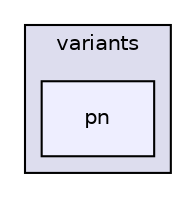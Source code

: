 digraph "pn" {
  compound=true
  node [ fontsize="10", fontname="Helvetica"];
  edge [ labelfontsize="10", labelfontname="Helvetica"];
  subgraph clusterdir_1e50bbf2a309bb153269d539d1c274d0 {
    graph [ bgcolor="#ddddee", pencolor="black", label="variants" fontname="Helvetica", fontsize="10", URL="dir_1e50bbf2a309bb153269d539d1c274d0.html"]
  dir_13a188f0f750e6ef399b8b06412db8ed [shape=box, label="pn", style="filled", fillcolor="#eeeeff", pencolor="black", URL="dir_13a188f0f750e6ef399b8b06412db8ed.html"];
  }
}
